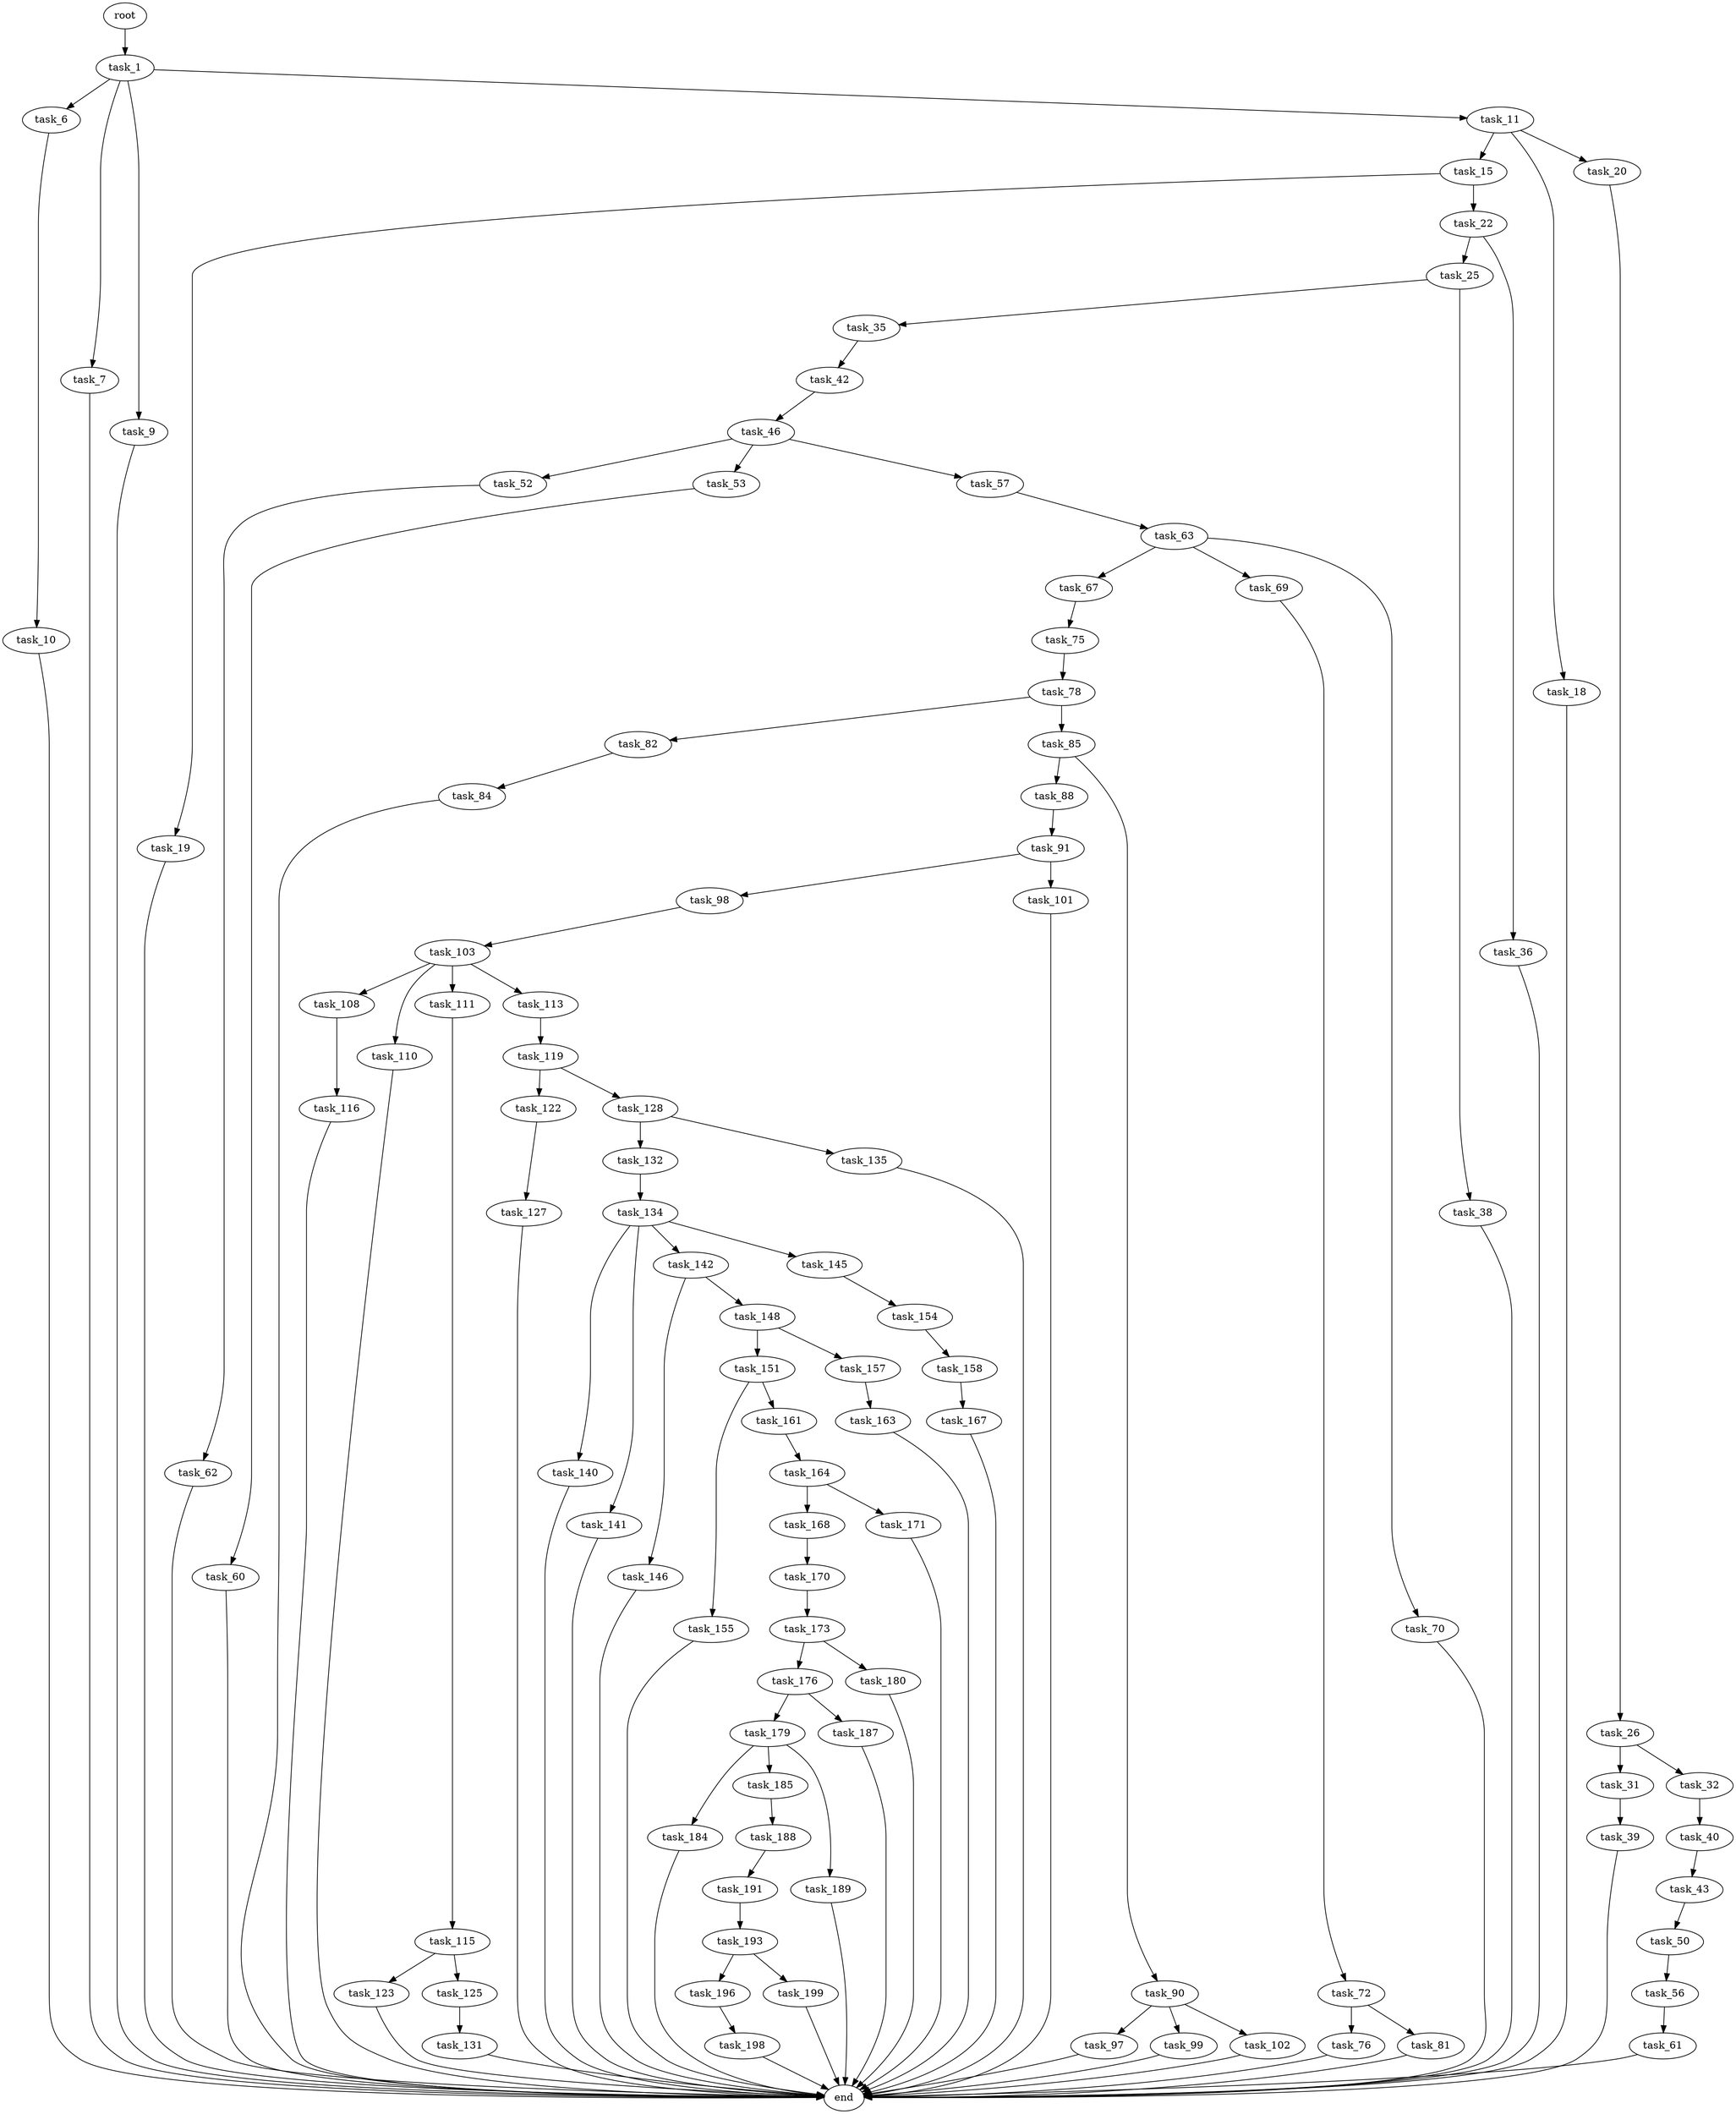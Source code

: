 digraph G {
  root [size="0.000000"];
  task_1 [size="8589934592.000000"];
  task_6 [size="276447074644.000000"];
  task_7 [size="34295940704.000000"];
  task_9 [size="134217728000.000000"];
  task_11 [size="16590532692.000000"];
  task_10 [size="601055721009.000000"];
  end [size="0.000000"];
  task_15 [size="368293445632.000000"];
  task_18 [size="313941345830.000000"];
  task_20 [size="68719476736.000000"];
  task_19 [size="28991029248.000000"];
  task_22 [size="571380909840.000000"];
  task_26 [size="134217728000.000000"];
  task_25 [size="7367658674.000000"];
  task_36 [size="422783677624.000000"];
  task_35 [size="7323072492.000000"];
  task_38 [size="294145195931.000000"];
  task_31 [size="257500310800.000000"];
  task_32 [size="10283293870.000000"];
  task_39 [size="134217728000.000000"];
  task_40 [size="2575657299.000000"];
  task_42 [size="68719476736.000000"];
  task_43 [size="326956435901.000000"];
  task_46 [size="231928233984.000000"];
  task_50 [size="68719476736.000000"];
  task_52 [size="144534488556.000000"];
  task_53 [size="549755813888.000000"];
  task_57 [size="12427342797.000000"];
  task_56 [size="1365490010.000000"];
  task_62 [size="300359867013.000000"];
  task_60 [size="2985734737.000000"];
  task_61 [size="98987510432.000000"];
  task_63 [size="134217728000.000000"];
  task_67 [size="231928233984.000000"];
  task_69 [size="1375949545994.000000"];
  task_70 [size="231928233984.000000"];
  task_75 [size="8589934592.000000"];
  task_72 [size="791352982524.000000"];
  task_76 [size="68719476736.000000"];
  task_81 [size="782757789696.000000"];
  task_78 [size="1073741824000.000000"];
  task_82 [size="231928233984.000000"];
  task_85 [size="68719476736.000000"];
  task_84 [size="32201502583.000000"];
  task_88 [size="8589934592.000000"];
  task_90 [size="1063918924774.000000"];
  task_91 [size="28991029248.000000"];
  task_97 [size="605060973.000000"];
  task_99 [size="5787236732.000000"];
  task_102 [size="134217728000.000000"];
  task_98 [size="368293445632.000000"];
  task_101 [size="492185108579.000000"];
  task_103 [size="410803078546.000000"];
  task_108 [size="549755813888.000000"];
  task_110 [size="368293445632.000000"];
  task_111 [size="68719476736.000000"];
  task_113 [size="840836154808.000000"];
  task_116 [size="52499102659.000000"];
  task_115 [size="782757789696.000000"];
  task_119 [size="782757789696.000000"];
  task_123 [size="2031730572.000000"];
  task_125 [size="1208966452679.000000"];
  task_122 [size="34836827072.000000"];
  task_128 [size="184218328184.000000"];
  task_127 [size="68719476736.000000"];
  task_131 [size="106949344251.000000"];
  task_132 [size="134217728000.000000"];
  task_135 [size="516603484956.000000"];
  task_134 [size="18408515752.000000"];
  task_140 [size="382781621662.000000"];
  task_141 [size="1073741824000.000000"];
  task_142 [size="96478475857.000000"];
  task_145 [size="4362438256.000000"];
  task_146 [size="3494599161.000000"];
  task_148 [size="4442741910.000000"];
  task_154 [size="68719476736.000000"];
  task_151 [size="2238250561.000000"];
  task_157 [size="95551490205.000000"];
  task_155 [size="27531875808.000000"];
  task_161 [size="132683386281.000000"];
  task_158 [size="87586294352.000000"];
  task_163 [size="94534125864.000000"];
  task_167 [size="68719476736.000000"];
  task_164 [size="231928233984.000000"];
  task_168 [size="1073741824000.000000"];
  task_171 [size="8589934592.000000"];
  task_170 [size="787034764256.000000"];
  task_173 [size="977118782036.000000"];
  task_176 [size="30740989984.000000"];
  task_180 [size="9274532796.000000"];
  task_179 [size="782757789696.000000"];
  task_187 [size="83555370132.000000"];
  task_184 [size="20393485494.000000"];
  task_185 [size="44576220988.000000"];
  task_189 [size="328878648384.000000"];
  task_188 [size="8589934592.000000"];
  task_191 [size="215493036995.000000"];
  task_193 [size="6688970020.000000"];
  task_196 [size="443457812618.000000"];
  task_199 [size="28991029248.000000"];
  task_198 [size="568277760918.000000"];

  root -> task_1 [size="1.000000"];
  task_1 -> task_6 [size="33554432.000000"];
  task_1 -> task_7 [size="33554432.000000"];
  task_1 -> task_9 [size="33554432.000000"];
  task_1 -> task_11 [size="33554432.000000"];
  task_6 -> task_10 [size="209715200.000000"];
  task_7 -> end [size="1.000000"];
  task_9 -> end [size="1.000000"];
  task_11 -> task_15 [size="411041792.000000"];
  task_11 -> task_18 [size="411041792.000000"];
  task_11 -> task_20 [size="411041792.000000"];
  task_10 -> end [size="1.000000"];
  task_15 -> task_19 [size="411041792.000000"];
  task_15 -> task_22 [size="411041792.000000"];
  task_18 -> end [size="1.000000"];
  task_20 -> task_26 [size="134217728.000000"];
  task_19 -> end [size="1.000000"];
  task_22 -> task_25 [size="536870912.000000"];
  task_22 -> task_36 [size="536870912.000000"];
  task_26 -> task_31 [size="209715200.000000"];
  task_26 -> task_32 [size="209715200.000000"];
  task_25 -> task_35 [size="134217728.000000"];
  task_25 -> task_38 [size="134217728.000000"];
  task_36 -> end [size="1.000000"];
  task_35 -> task_42 [size="301989888.000000"];
  task_38 -> end [size="1.000000"];
  task_31 -> task_39 [size="411041792.000000"];
  task_32 -> task_40 [size="209715200.000000"];
  task_39 -> end [size="1.000000"];
  task_40 -> task_43 [size="75497472.000000"];
  task_42 -> task_46 [size="134217728.000000"];
  task_43 -> task_50 [size="209715200.000000"];
  task_46 -> task_52 [size="301989888.000000"];
  task_46 -> task_53 [size="301989888.000000"];
  task_46 -> task_57 [size="301989888.000000"];
  task_50 -> task_56 [size="134217728.000000"];
  task_52 -> task_62 [size="134217728.000000"];
  task_53 -> task_60 [size="536870912.000000"];
  task_57 -> task_63 [size="838860800.000000"];
  task_56 -> task_61 [size="75497472.000000"];
  task_62 -> end [size="1.000000"];
  task_60 -> end [size="1.000000"];
  task_61 -> end [size="1.000000"];
  task_63 -> task_67 [size="209715200.000000"];
  task_63 -> task_69 [size="209715200.000000"];
  task_63 -> task_70 [size="209715200.000000"];
  task_67 -> task_75 [size="301989888.000000"];
  task_69 -> task_72 [size="838860800.000000"];
  task_70 -> end [size="1.000000"];
  task_75 -> task_78 [size="33554432.000000"];
  task_72 -> task_76 [size="536870912.000000"];
  task_72 -> task_81 [size="536870912.000000"];
  task_76 -> end [size="1.000000"];
  task_81 -> end [size="1.000000"];
  task_78 -> task_82 [size="838860800.000000"];
  task_78 -> task_85 [size="838860800.000000"];
  task_82 -> task_84 [size="301989888.000000"];
  task_85 -> task_88 [size="134217728.000000"];
  task_85 -> task_90 [size="134217728.000000"];
  task_84 -> end [size="1.000000"];
  task_88 -> task_91 [size="33554432.000000"];
  task_90 -> task_97 [size="838860800.000000"];
  task_90 -> task_99 [size="838860800.000000"];
  task_90 -> task_102 [size="838860800.000000"];
  task_91 -> task_98 [size="75497472.000000"];
  task_91 -> task_101 [size="75497472.000000"];
  task_97 -> end [size="1.000000"];
  task_99 -> end [size="1.000000"];
  task_102 -> end [size="1.000000"];
  task_98 -> task_103 [size="411041792.000000"];
  task_101 -> end [size="1.000000"];
  task_103 -> task_108 [size="838860800.000000"];
  task_103 -> task_110 [size="838860800.000000"];
  task_103 -> task_111 [size="838860800.000000"];
  task_103 -> task_113 [size="838860800.000000"];
  task_108 -> task_116 [size="536870912.000000"];
  task_110 -> end [size="1.000000"];
  task_111 -> task_115 [size="134217728.000000"];
  task_113 -> task_119 [size="536870912.000000"];
  task_116 -> end [size="1.000000"];
  task_115 -> task_123 [size="679477248.000000"];
  task_115 -> task_125 [size="679477248.000000"];
  task_119 -> task_122 [size="679477248.000000"];
  task_119 -> task_128 [size="679477248.000000"];
  task_123 -> end [size="1.000000"];
  task_125 -> task_131 [size="838860800.000000"];
  task_122 -> task_127 [size="75497472.000000"];
  task_128 -> task_132 [size="209715200.000000"];
  task_128 -> task_135 [size="209715200.000000"];
  task_127 -> end [size="1.000000"];
  task_131 -> end [size="1.000000"];
  task_132 -> task_134 [size="209715200.000000"];
  task_135 -> end [size="1.000000"];
  task_134 -> task_140 [size="536870912.000000"];
  task_134 -> task_141 [size="536870912.000000"];
  task_134 -> task_142 [size="536870912.000000"];
  task_134 -> task_145 [size="536870912.000000"];
  task_140 -> end [size="1.000000"];
  task_141 -> end [size="1.000000"];
  task_142 -> task_146 [size="75497472.000000"];
  task_142 -> task_148 [size="75497472.000000"];
  task_145 -> task_154 [size="134217728.000000"];
  task_146 -> end [size="1.000000"];
  task_148 -> task_151 [size="411041792.000000"];
  task_148 -> task_157 [size="411041792.000000"];
  task_154 -> task_158 [size="134217728.000000"];
  task_151 -> task_155 [size="134217728.000000"];
  task_151 -> task_161 [size="134217728.000000"];
  task_157 -> task_163 [size="75497472.000000"];
  task_155 -> end [size="1.000000"];
  task_161 -> task_164 [size="301989888.000000"];
  task_158 -> task_167 [size="75497472.000000"];
  task_163 -> end [size="1.000000"];
  task_167 -> end [size="1.000000"];
  task_164 -> task_168 [size="301989888.000000"];
  task_164 -> task_171 [size="301989888.000000"];
  task_168 -> task_170 [size="838860800.000000"];
  task_171 -> end [size="1.000000"];
  task_170 -> task_173 [size="536870912.000000"];
  task_173 -> task_176 [size="679477248.000000"];
  task_173 -> task_180 [size="679477248.000000"];
  task_176 -> task_179 [size="838860800.000000"];
  task_176 -> task_187 [size="838860800.000000"];
  task_180 -> end [size="1.000000"];
  task_179 -> task_184 [size="679477248.000000"];
  task_179 -> task_185 [size="679477248.000000"];
  task_179 -> task_189 [size="679477248.000000"];
  task_187 -> end [size="1.000000"];
  task_184 -> end [size="1.000000"];
  task_185 -> task_188 [size="838860800.000000"];
  task_189 -> end [size="1.000000"];
  task_188 -> task_191 [size="33554432.000000"];
  task_191 -> task_193 [size="301989888.000000"];
  task_193 -> task_196 [size="134217728.000000"];
  task_193 -> task_199 [size="134217728.000000"];
  task_196 -> task_198 [size="301989888.000000"];
  task_199 -> end [size="1.000000"];
  task_198 -> end [size="1.000000"];
}
